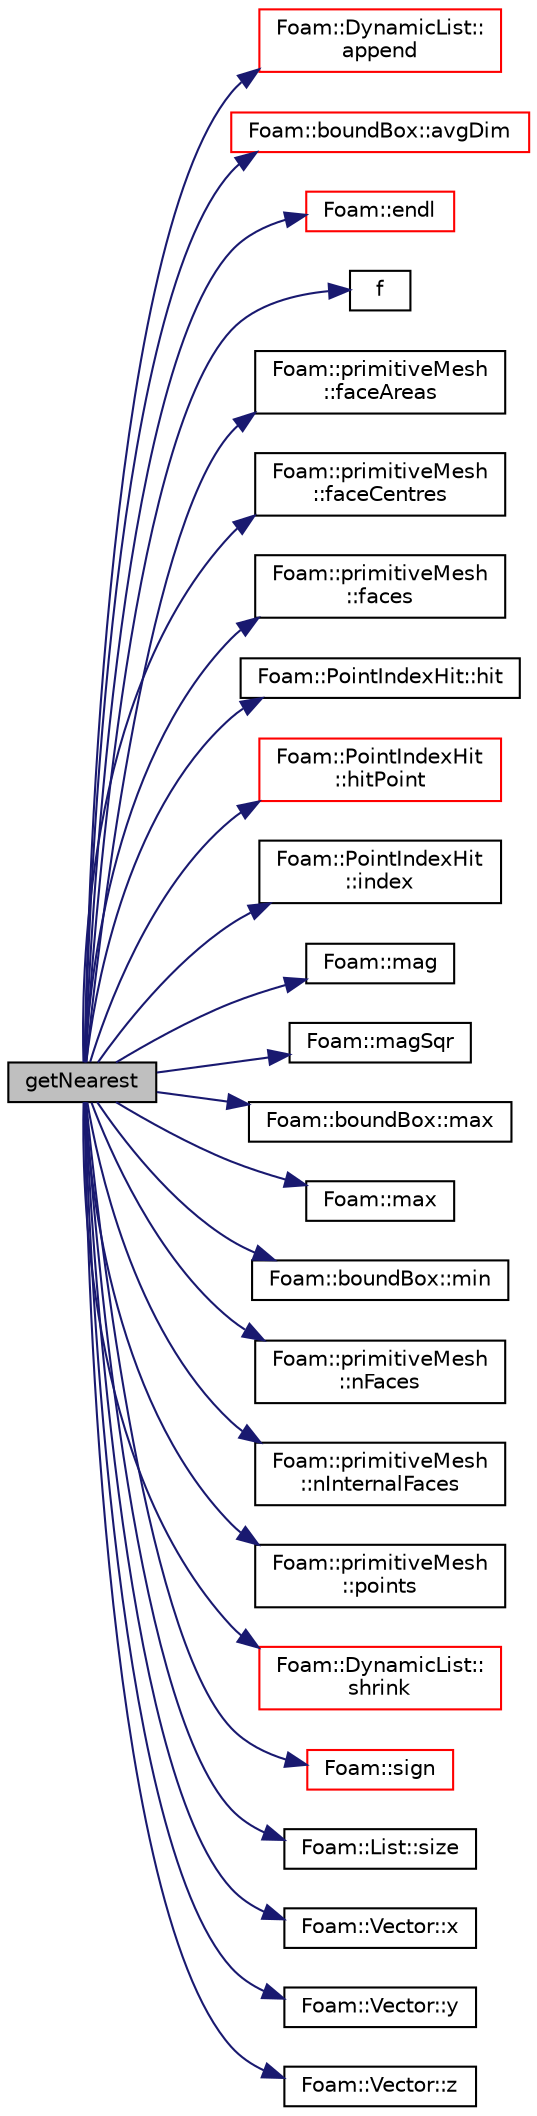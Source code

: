 digraph "getNearest"
{
  bgcolor="transparent";
  edge [fontname="Helvetica",fontsize="10",labelfontname="Helvetica",labelfontsize="10"];
  node [fontname="Helvetica",fontsize="10",shape=record];
  rankdir="LR";
  Node1 [label="getNearest",height=0.2,width=0.4,color="black", fillcolor="grey75", style="filled", fontcolor="black"];
  Node1 -> Node2 [color="midnightblue",fontsize="10",style="solid",fontname="Helvetica"];
  Node2 [label="Foam::DynamicList::\lappend",height=0.2,width=0.4,color="red",URL="$a00598.html#a7b67b42af715604376ad63a681dee6d8",tooltip="Append an element at the end of the list. "];
  Node1 -> Node3 [color="midnightblue",fontsize="10",style="solid",fontname="Helvetica"];
  Node3 [label="Foam::boundBox::avgDim",height=0.2,width=0.4,color="red",URL="$a00153.html#a65bc03a3a4b75f58aee62bff1f8aaf85",tooltip="Average length/height/width dimension. "];
  Node1 -> Node4 [color="midnightblue",fontsize="10",style="solid",fontname="Helvetica"];
  Node4 [label="Foam::endl",height=0.2,width=0.4,color="red",URL="$a10675.html#a2db8fe02a0d3909e9351bb4275b23ce4",tooltip="Add newline and flush stream. "];
  Node1 -> Node5 [color="midnightblue",fontsize="10",style="solid",fontname="Helvetica"];
  Node5 [label="f",height=0.2,width=0.4,color="black",URL="$a03883.html#a888be93833ac7a23170555c69c690288"];
  Node1 -> Node6 [color="midnightblue",fontsize="10",style="solid",fontname="Helvetica"];
  Node6 [label="Foam::primitiveMesh\l::faceAreas",height=0.2,width=0.4,color="black",URL="$a01956.html#a460495623a8ec621b95f93bbcb3d4773"];
  Node1 -> Node7 [color="midnightblue",fontsize="10",style="solid",fontname="Helvetica"];
  Node7 [label="Foam::primitiveMesh\l::faceCentres",height=0.2,width=0.4,color="black",URL="$a01956.html#a56749206c7d38a4c3cfbf4103547e555"];
  Node1 -> Node8 [color="midnightblue",fontsize="10",style="solid",fontname="Helvetica"];
  Node8 [label="Foam::primitiveMesh\l::faces",height=0.2,width=0.4,color="black",URL="$a01956.html#a23ca4b0f5e216674cd6bdd98aa90563e",tooltip="Return faces. "];
  Node1 -> Node9 [color="midnightblue",fontsize="10",style="solid",fontname="Helvetica"];
  Node9 [label="Foam::PointIndexHit::hit",height=0.2,width=0.4,color="black",URL="$a01873.html#ad963d38a624b8bf8b37c210109dba03c",tooltip="Is there a hit. "];
  Node1 -> Node10 [color="midnightblue",fontsize="10",style="solid",fontname="Helvetica"];
  Node10 [label="Foam::PointIndexHit\l::hitPoint",height=0.2,width=0.4,color="red",URL="$a01873.html#a0c448cd4b96e9ea9ba38c62c019a8bce",tooltip="Return hit point. "];
  Node1 -> Node11 [color="midnightblue",fontsize="10",style="solid",fontname="Helvetica"];
  Node11 [label="Foam::PointIndexHit\l::index",height=0.2,width=0.4,color="black",URL="$a01873.html#a7d1e8acadb27bd2b4e61457d47b71b6f",tooltip="Return index. "];
  Node1 -> Node12 [color="midnightblue",fontsize="10",style="solid",fontname="Helvetica"];
  Node12 [label="Foam::mag",height=0.2,width=0.4,color="black",URL="$a10675.html#a929da2a3fdcf3dacbbe0487d3a330dae"];
  Node1 -> Node13 [color="midnightblue",fontsize="10",style="solid",fontname="Helvetica"];
  Node13 [label="Foam::magSqr",height=0.2,width=0.4,color="black",URL="$a10675.html#ae6fff2c6981e6d9618aa5038e69def6e"];
  Node1 -> Node14 [color="midnightblue",fontsize="10",style="solid",fontname="Helvetica"];
  Node14 [label="Foam::boundBox::max",height=0.2,width=0.4,color="black",URL="$a00153.html#a264800db5fd48c1d4541fd05cab1d40f",tooltip="Maximum describing the bounding box. "];
  Node1 -> Node15 [color="midnightblue",fontsize="10",style="solid",fontname="Helvetica"];
  Node15 [label="Foam::max",height=0.2,width=0.4,color="black",URL="$a10675.html#ac993e906cf2774ae77e666bc24e81733"];
  Node1 -> Node16 [color="midnightblue",fontsize="10",style="solid",fontname="Helvetica"];
  Node16 [label="Foam::boundBox::min",height=0.2,width=0.4,color="black",URL="$a00153.html#a1dd50affef9a273ab682ccbf33df7b32",tooltip="Minimum describing the bounding box. "];
  Node1 -> Node17 [color="midnightblue",fontsize="10",style="solid",fontname="Helvetica"];
  Node17 [label="Foam::primitiveMesh\l::nFaces",height=0.2,width=0.4,color="black",URL="$a01956.html#a9be088de373a98524a153de7da0e92e8"];
  Node1 -> Node18 [color="midnightblue",fontsize="10",style="solid",fontname="Helvetica"];
  Node18 [label="Foam::primitiveMesh\l::nInternalFaces",height=0.2,width=0.4,color="black",URL="$a01956.html#aa1eec60bd258a70018b8ffda0dced7bb"];
  Node1 -> Node19 [color="midnightblue",fontsize="10",style="solid",fontname="Helvetica"];
  Node19 [label="Foam::primitiveMesh\l::points",height=0.2,width=0.4,color="black",URL="$a01956.html#aff2a8eddc9329f3a923a0bf3b1bdd364",tooltip="Return mesh points. "];
  Node1 -> Node20 [color="midnightblue",fontsize="10",style="solid",fontname="Helvetica"];
  Node20 [label="Foam::DynamicList::\lshrink",height=0.2,width=0.4,color="red",URL="$a00598.html#a88964e734acd91f096c914d0cc5a6e75",tooltip="Shrink the allocated space to the number of elements used. "];
  Node1 -> Node21 [color="midnightblue",fontsize="10",style="solid",fontname="Helvetica"];
  Node21 [label="Foam::sign",height=0.2,width=0.4,color="red",URL="$a10675.html#a221fd301d6c49c5bd4a6c0f5ccb893b2"];
  Node1 -> Node22 [color="midnightblue",fontsize="10",style="solid",fontname="Helvetica"];
  Node22 [label="Foam::List::size",height=0.2,width=0.4,color="black",URL="$a01355.html#a8a5f6fa29bd4b500caf186f60245b384",tooltip="Override size to be inconsistent with allocated storage. "];
  Node1 -> Node23 [color="midnightblue",fontsize="10",style="solid",fontname="Helvetica"];
  Node23 [label="Foam::Vector::x",height=0.2,width=0.4,color="black",URL="$a02776.html#aeb7dc4a97968c543f58f9c7082e55757"];
  Node1 -> Node24 [color="midnightblue",fontsize="10",style="solid",fontname="Helvetica"];
  Node24 [label="Foam::Vector::y",height=0.2,width=0.4,color="black",URL="$a02776.html#a77c00b469d89c23bd35d2eb236140f70"];
  Node1 -> Node25 [color="midnightblue",fontsize="10",style="solid",fontname="Helvetica"];
  Node25 [label="Foam::Vector::z",height=0.2,width=0.4,color="black",URL="$a02776.html#ac72a74f7dde9500927f63515c3f0a2f3"];
}
